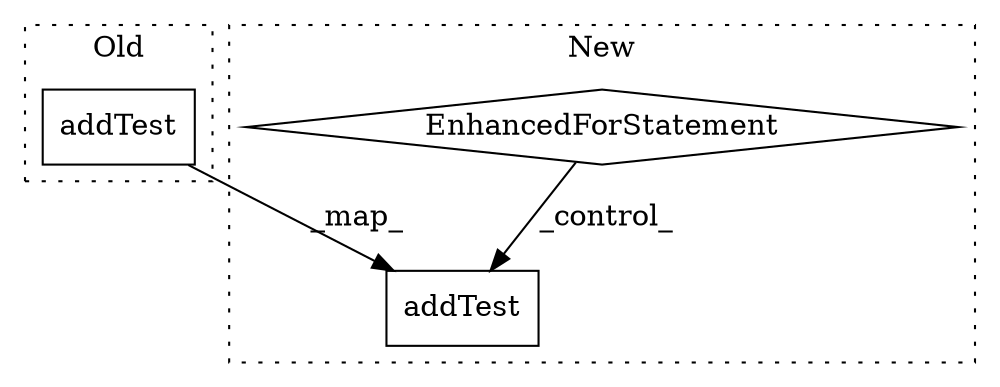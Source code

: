 digraph G {
subgraph cluster0 {
1 [label="addTest" a="32" s="1986,2103" l="8,1" shape="box"];
label = "Old";
style="dotted";
}
subgraph cluster1 {
2 [label="addTest" a="32" s="2051,2178" l="8,1" shape="box"];
3 [label="EnhancedForStatement" a="70" s="1980,2035" l="5,2" shape="diamond"];
label = "New";
style="dotted";
}
1 -> 2 [label="_map_"];
3 -> 2 [label="_control_"];
}